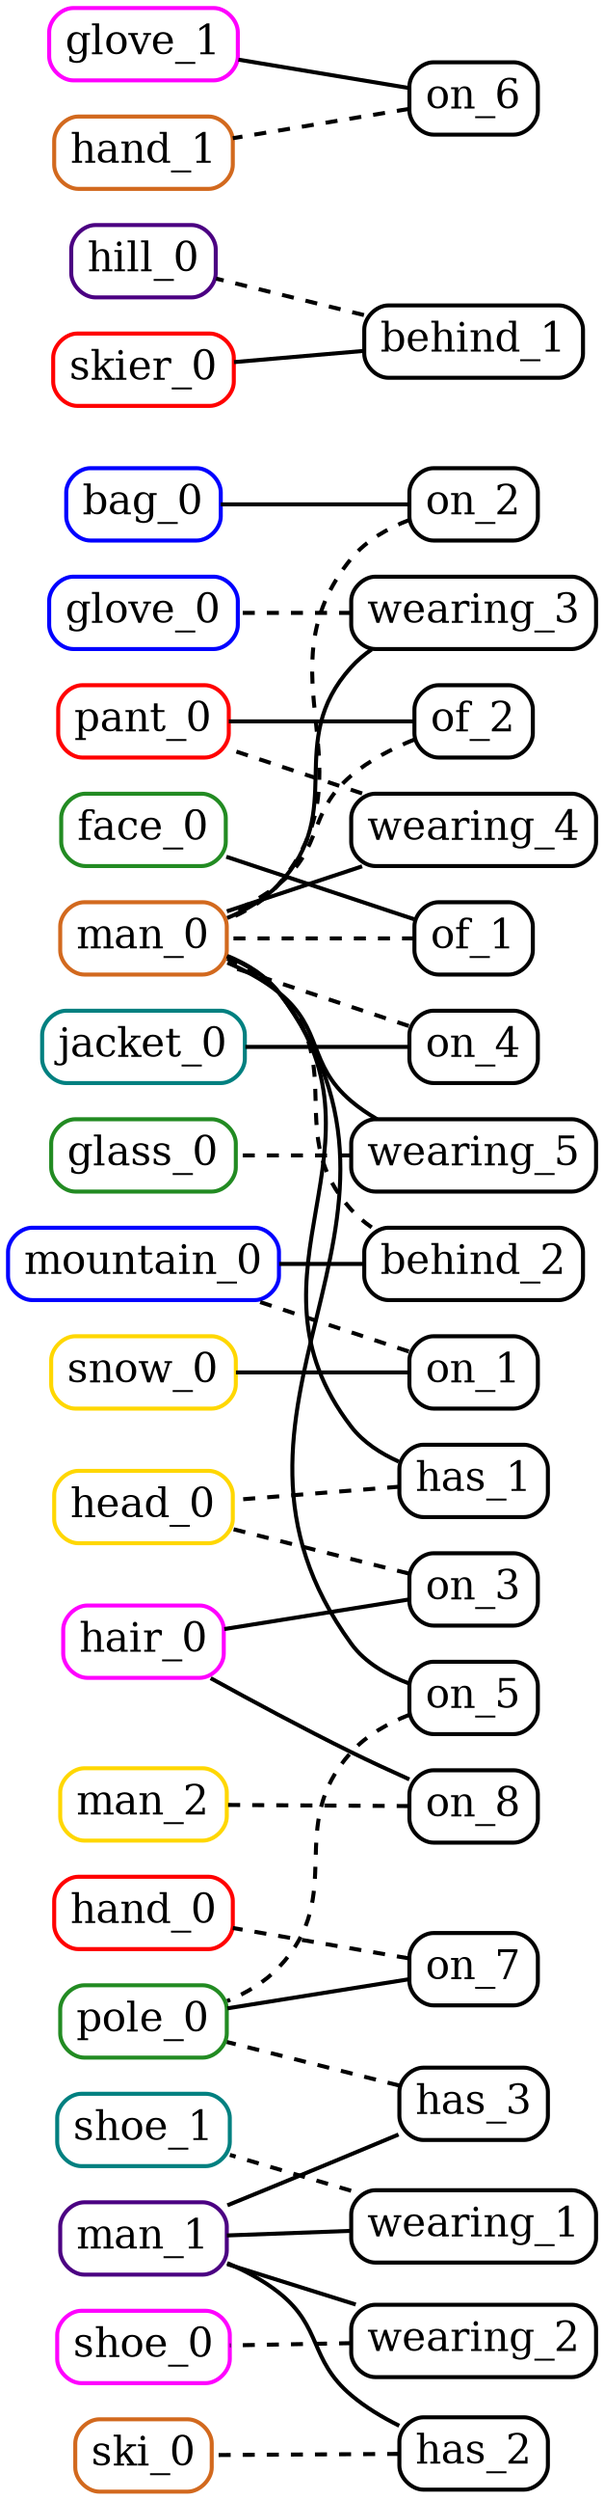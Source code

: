 digraph {
	rankdir=RL
	bag_0 [label=bag_0 color=blue fontsize=20 penwidth=2 shape=box style=rounded]
	hand_0 [label=hand_0 color=red fontsize=20 penwidth=2 shape=box style=rounded]
	face_0 [label=face_0 color=forestgreen fontsize=20 penwidth=2 shape=box style=rounded]
	hair_0 [label=hair_0 color=magenta fontsize=20 penwidth=2 shape=box style=rounded]
	man_0 [label=man_0 color=chocolate fontsize=20 penwidth=2 shape=box style=rounded]
	head_0 [label=head_0 color=gold fontsize=20 penwidth=2 shape=box style=rounded]
	hill_0 [label=hill_0 color=indigo fontsize=20 penwidth=2 shape=box style=rounded]
	jacket_0 [label=jacket_0 color=teal fontsize=20 penwidth=2 shape=box style=rounded]
	mountain_0 [label=mountain_0 color=blue fontsize=20 penwidth=2 shape=box style=rounded]
	pant_0 [label=pant_0 color=red fontsize=20 penwidth=2 shape=box style=rounded]
	pole_0 [label=pole_0 color=forestgreen fontsize=20 penwidth=2 shape=box style=rounded]
	shoe_0 [label=shoe_0 color=magenta fontsize=20 penwidth=2 shape=box style=rounded]
	ski_0 [label=ski_0 color=chocolate fontsize=20 penwidth=2 shape=box style=rounded]
	snow_0 [label=snow_0 color=gold fontsize=20 penwidth=2 shape=box style=rounded]
	man_1 [label=man_1 color=indigo fontsize=20 penwidth=2 shape=box style=rounded]
	shoe_1 [label=shoe_1 color=teal fontsize=20 penwidth=2 shape=box style=rounded]
	glove_0 [label=glove_0 color=blue fontsize=20 penwidth=2 shape=box style=rounded]
	skier_0 [label=skier_0 color=red fontsize=20 penwidth=2 shape=box style=rounded]
	glass_0 [label=glass_0 color=forestgreen fontsize=20 penwidth=2 shape=box style=rounded]
	glove_1 [label=glove_1 color=magenta fontsize=20 penwidth=2 shape=box style=rounded]
	hand_1 [label=hand_1 color=chocolate fontsize=20 penwidth=2 shape=box style=rounded]
	man_2 [label=man_2 color=gold fontsize=20 penwidth=2 shape=box style=rounded]
	wearing_1 [label=wearing_1 fontsize=20 penwidth=2 shape=box style=rounded]
	wearing_1 -> man_1 [arrowhead=none constraint=true penwidth=2]
	wearing_1 -> shoe_1 [arrowhead=none constraint=true penwidth=2 style=dashed]
	wearing_2 [label=wearing_2 fontsize=20 penwidth=2 shape=box style=rounded]
	wearing_2 -> man_1 [arrowhead=none constraint=true penwidth=2]
	wearing_2 -> shoe_0 [arrowhead=none constraint=true penwidth=2 style=dashed]
	wearing_3 [label=wearing_3 fontsize=20 penwidth=2 shape=box style=rounded]
	wearing_3 -> man_0 [arrowhead=none constraint=true penwidth=2]
	wearing_3 -> glove_0 [arrowhead=none constraint=true penwidth=2 style=dashed]
	wearing_4 [label=wearing_4 fontsize=20 penwidth=2 shape=box style=rounded]
	wearing_4 -> man_0 [arrowhead=none constraint=true penwidth=2]
	wearing_4 -> pant_0 [arrowhead=none constraint=true penwidth=2 style=dashed]
	on_1 [label=on_1 fontsize=20 penwidth=2 shape=box style=rounded]
	on_1 -> snow_0 [arrowhead=none constraint=true penwidth=2]
	on_1 -> mountain_0 [arrowhead=none constraint=true penwidth=2 style=dashed]
	of_1 [label=of_1 fontsize=20 penwidth=2 shape=box style=rounded]
	of_1 -> face_0 [arrowhead=none constraint=true penwidth=2]
	of_1 -> man_0 [arrowhead=none constraint=true penwidth=2 style=dashed]
	on_2 [label=on_2 fontsize=20 penwidth=2 shape=box style=rounded]
	on_2 -> bag_0 [arrowhead=none constraint=true penwidth=2]
	on_2 -> man_0 [arrowhead=none constraint=true penwidth=2 style=dashed]
	has_1 [label=has_1 fontsize=20 penwidth=2 shape=box style=rounded]
	has_1 -> man_0 [arrowhead=none constraint=true penwidth=2]
	has_1 -> head_0 [arrowhead=none constraint=true penwidth=2 style=dashed]
	on_3 [label=on_3 fontsize=20 penwidth=2 shape=box style=rounded]
	on_3 -> hair_0 [arrowhead=none constraint=true penwidth=2]
	on_3 -> head_0 [arrowhead=none constraint=true penwidth=2 style=dashed]
	on_4 [label=on_4 fontsize=20 penwidth=2 shape=box style=rounded]
	on_4 -> jacket_0 [arrowhead=none constraint=true penwidth=2]
	on_4 -> man_0 [arrowhead=none constraint=true penwidth=2 style=dashed]
	of_2 [label=of_2 fontsize=20 penwidth=2 shape=box style=rounded]
	of_2 -> pant_0 [arrowhead=none constraint=true penwidth=2]
	of_2 -> man_0 [arrowhead=none constraint=true penwidth=2 style=dashed]
	behind_1 [label=behind_1 fontsize=20 penwidth=2 shape=box style=rounded]
	behind_1 -> skier_0 [arrowhead=none constraint=true penwidth=2]
	behind_1 -> hill_0 [arrowhead=none constraint=true penwidth=2 style=dashed]
	behind_2 [label=behind_2 fontsize=20 penwidth=2 shape=box style=rounded]
	behind_2 -> mountain_0 [arrowhead=none constraint=true penwidth=2]
	behind_2 -> man_0 [arrowhead=none constraint=true penwidth=2 style=dashed]
	has_2 [label=has_2 fontsize=20 penwidth=2 shape=box style=rounded]
	has_2 -> man_1 [arrowhead=none constraint=true penwidth=2]
	has_2 -> ski_0 [arrowhead=none constraint=true penwidth=2 style=dashed]
	wearing_5 [label=wearing_5 fontsize=20 penwidth=2 shape=box style=rounded]
	wearing_5 -> man_0 [arrowhead=none constraint=true penwidth=2]
	wearing_5 -> glass_0 [arrowhead=none constraint=true penwidth=2 style=dashed]
	on_5 [label=on_5 fontsize=20 penwidth=2 shape=box style=rounded]
	on_5 -> man_0 [arrowhead=none constraint=true penwidth=2]
	on_5 -> pole_0 [arrowhead=none constraint=true penwidth=2 style=dashed]
	on_6 [label=on_6 fontsize=20 penwidth=2 shape=box style=rounded]
	on_6 -> glove_1 [arrowhead=none constraint=true penwidth=2]
	on_6 -> hand_1 [arrowhead=none constraint=true penwidth=2 style=dashed]
	on_7 [label=on_7 fontsize=20 penwidth=2 shape=box style=rounded]
	on_7 -> pole_0 [arrowhead=none constraint=true penwidth=2]
	on_7 -> hand_0 [arrowhead=none constraint=true penwidth=2 style=dashed]
	has_3 [label=has_3 fontsize=20 penwidth=2 shape=box style=rounded]
	has_3 -> man_1 [arrowhead=none constraint=true penwidth=2]
	has_3 -> pole_0 [arrowhead=none constraint=true penwidth=2 style=dashed]
	on_8 [label=on_8 fontsize=20 penwidth=2 shape=box style=rounded]
	on_8 -> hair_0 [arrowhead=none constraint=true penwidth=2]
	on_8 -> man_2 [arrowhead=none constraint=true penwidth=2 style=dashed]
}
